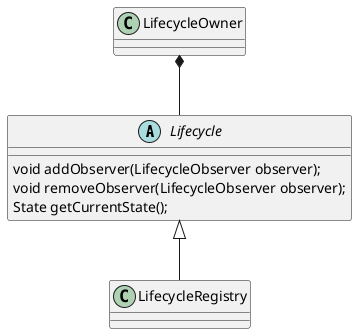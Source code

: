 @startuml
abstract class Lifecycle{
    void addObserver(LifecycleObserver observer);
    void removeObserver(LifecycleObserver observer);
    State getCurrentState();
}


LifecycleOwner *-- Lifecycle


Lifecycle <|-- LifecycleRegistry


@enduml